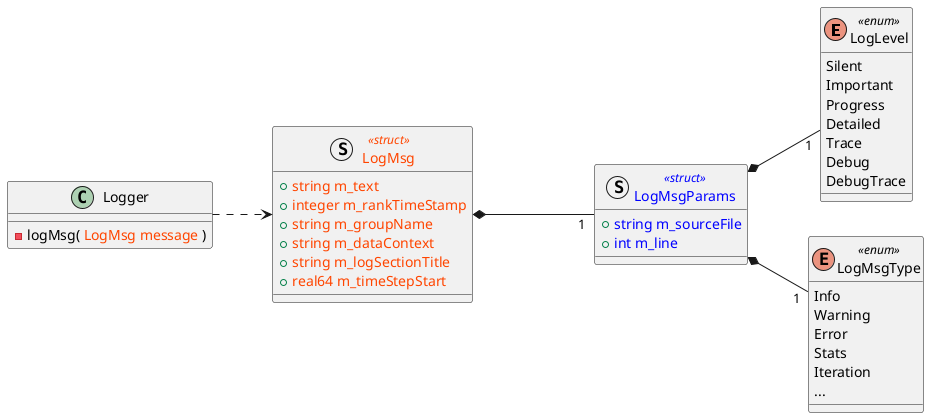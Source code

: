 @startuml Logger Class

set namespaceSeparator ::
left to right direction



enum LogLevel <<enum>> {
  Silent
  Important
  Progress
  Detailed
  Trace
  Debug
  DebugTrace
}
enum LogMsgType <<enum>> {
  Info
  Warning
  Error
  Stats
  Iteration
  ...
}
struct LogMsgParams <<struct>> #text:Blue {
  + string m_sourceFile
  + int m_line
}
LogMsgParams *-- "1" LogMsgType
LogMsgParams *-- "1" LogLevel


struct LogMsg <<struct>> #text:OrangeRed {
  + string m_text
  + integer m_rankTimeStamp
  + string m_groupName
  + string m_dataContext
  + string m_logSectionTitle
  + real64 m_timeStepStart
}
LogMsg *--- "1" LogMsgParams


class Logger {
  - logMsg( <color:OrangeRed>LogMsg message</color> )
}
Logger .d.> LogMsg


@enduml
